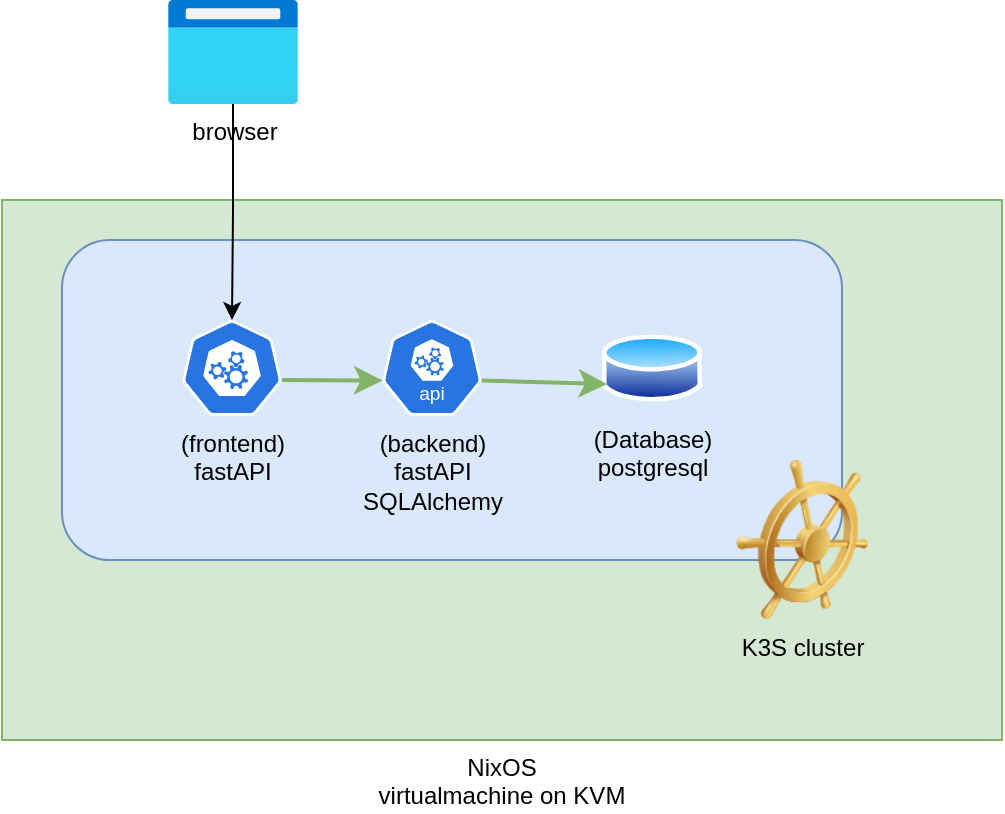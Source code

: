 <mxfile version="24.6.4" type="device">
  <diagram name="Page-1" id="TkInmG2FsyR7Q9zw0EKl">
    <mxGraphModel dx="1434" dy="1862" grid="1" gridSize="10" guides="1" tooltips="1" connect="1" arrows="1" fold="1" page="1" pageScale="1" pageWidth="850" pageHeight="1100" math="0" shadow="0">
      <root>
        <mxCell id="0" />
        <mxCell id="1" parent="0" />
        <mxCell id="jmOuPpZHLMz4UbIzPAm5-15" value="NixOS&lt;br&gt;virtualmachine on KVM" style="rounded=0;whiteSpace=wrap;html=1;fillColor=#d5e8d4;strokeColor=#82b366;labelPosition=center;verticalLabelPosition=bottom;align=center;verticalAlign=top;" vertex="1" parent="1">
          <mxGeometry x="190" y="-890" width="500" height="270" as="geometry" />
        </mxCell>
        <mxCell id="jmOuPpZHLMz4UbIzPAm5-1" value="" style="rounded=1;whiteSpace=wrap;html=1;fillColor=#dae8fc;strokeColor=#6c8ebf;" vertex="1" parent="1">
          <mxGeometry x="220" y="-870" width="390" height="160" as="geometry" />
        </mxCell>
        <mxCell id="jmOuPpZHLMz4UbIzPAm5-2" value="(Database)&lt;br&gt;postgresql" style="image;aspect=fixed;perimeter=ellipsePerimeter;html=1;align=center;shadow=0;dashed=0;spacingTop=3;image=img/lib/active_directory/database.svg;labelBackgroundColor=none;" vertex="1" parent="1">
          <mxGeometry x="490" y="-824.5" width="50" height="37" as="geometry" />
        </mxCell>
        <mxCell id="jmOuPpZHLMz4UbIzPAm5-3" value="(backend)&lt;div&gt;fastAPI&lt;br&gt;SQLAlchemy&lt;/div&gt;" style="aspect=fixed;sketch=0;html=1;dashed=0;whitespace=wrap;verticalLabelPosition=bottom;verticalAlign=top;fillColor=#2875E2;strokeColor=#ffffff;points=[[0.005,0.63,0],[0.1,0.2,0],[0.9,0.2,0],[0.5,0,0],[0.995,0.63,0],[0.72,0.99,0],[0.5,1,0],[0.28,0.99,0]];shape=mxgraph.kubernetes.icon2;kubernetesLabel=1;prIcon=api" vertex="1" parent="1">
          <mxGeometry x="380" y="-830" width="50" height="48" as="geometry" />
        </mxCell>
        <mxCell id="jmOuPpZHLMz4UbIzPAm5-4" value="(frontend)&lt;br&gt;fastAPI" style="aspect=fixed;sketch=0;html=1;dashed=0;whitespace=wrap;verticalLabelPosition=bottom;verticalAlign=top;fillColor=#2875E2;strokeColor=#ffffff;points=[[0.005,0.63,0],[0.1,0.2,0],[0.9,0.2,0],[0.5,0,0],[0.995,0.63,0],[0.72,0.99,0],[0.5,1,0],[0.28,0.99,0]];shape=mxgraph.kubernetes.icon2;prIcon=api" vertex="1" parent="1">
          <mxGeometry x="280" y="-830" width="50" height="48" as="geometry" />
        </mxCell>
        <mxCell id="jmOuPpZHLMz4UbIzPAm5-5" value="K3S cluster" style="image;html=1;image=img/lib/clip_art/general/Ships_Wheel_128x128.png;labelBackgroundColor=none;" vertex="1" parent="1">
          <mxGeometry x="550" y="-760" width="80" height="80" as="geometry" />
        </mxCell>
        <mxCell id="jmOuPpZHLMz4UbIzPAm5-6" value="" style="endArrow=classic;html=1;rounded=0;fontSize=12;startSize=8;endSize=8;curved=1;exitX=0.995;exitY=0.63;exitDx=0;exitDy=0;exitPerimeter=0;entryX=0;entryY=0.75;entryDx=0;entryDy=0;fillColor=#d5e8d4;strokeColor=#82b366;strokeWidth=2;" edge="1" parent="1" source="jmOuPpZHLMz4UbIzPAm5-3" target="jmOuPpZHLMz4UbIzPAm5-2">
          <mxGeometry width="50" height="50" relative="1" as="geometry">
            <mxPoint x="340" y="-690" as="sourcePoint" />
            <mxPoint x="480" y="-800" as="targetPoint" />
          </mxGeometry>
        </mxCell>
        <mxCell id="jmOuPpZHLMz4UbIzPAm5-7" value="" style="endArrow=classic;html=1;rounded=0;fontSize=12;startSize=8;endSize=8;curved=1;entryX=0.005;entryY=0.63;entryDx=0;entryDy=0;entryPerimeter=0;fillColor=#d5e8d4;strokeColor=#82b366;strokeWidth=2;" edge="1" parent="1" target="jmOuPpZHLMz4UbIzPAm5-3">
          <mxGeometry width="50" height="50" relative="1" as="geometry">
            <mxPoint x="330" y="-800" as="sourcePoint" />
            <mxPoint x="380" y="-850" as="targetPoint" />
          </mxGeometry>
        </mxCell>
        <mxCell id="jmOuPpZHLMz4UbIzPAm5-17" value="" style="edgeStyle=orthogonalEdgeStyle;rounded=0;orthogonalLoop=1;jettySize=auto;html=1;" edge="1" parent="1" source="jmOuPpZHLMz4UbIzPAm5-16" target="jmOuPpZHLMz4UbIzPAm5-4">
          <mxGeometry relative="1" as="geometry" />
        </mxCell>
        <mxCell id="jmOuPpZHLMz4UbIzPAm5-16" value="browser" style="image;aspect=fixed;html=1;points=[];align=center;fontSize=12;image=img/lib/azure2/general/Browser.svg;labelBackgroundColor=none;" vertex="1" parent="1">
          <mxGeometry x="273" y="-990" width="65" height="52" as="geometry" />
        </mxCell>
      </root>
    </mxGraphModel>
  </diagram>
</mxfile>
